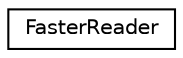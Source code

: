 digraph "Graphical Class Hierarchy"
{
 // LATEX_PDF_SIZE
  edge [fontname="Helvetica",fontsize="10",labelfontname="Helvetica",labelfontsize="10"];
  node [fontname="Helvetica",fontsize="10",shape=record];
  rankdir="LR";
  Node0 [label="FasterReader",height=0.2,width=0.4,color="black", fillcolor="white", style="filled",URL="$class_faster_reader.html",tooltip="Class used to read .fast files."];
}

